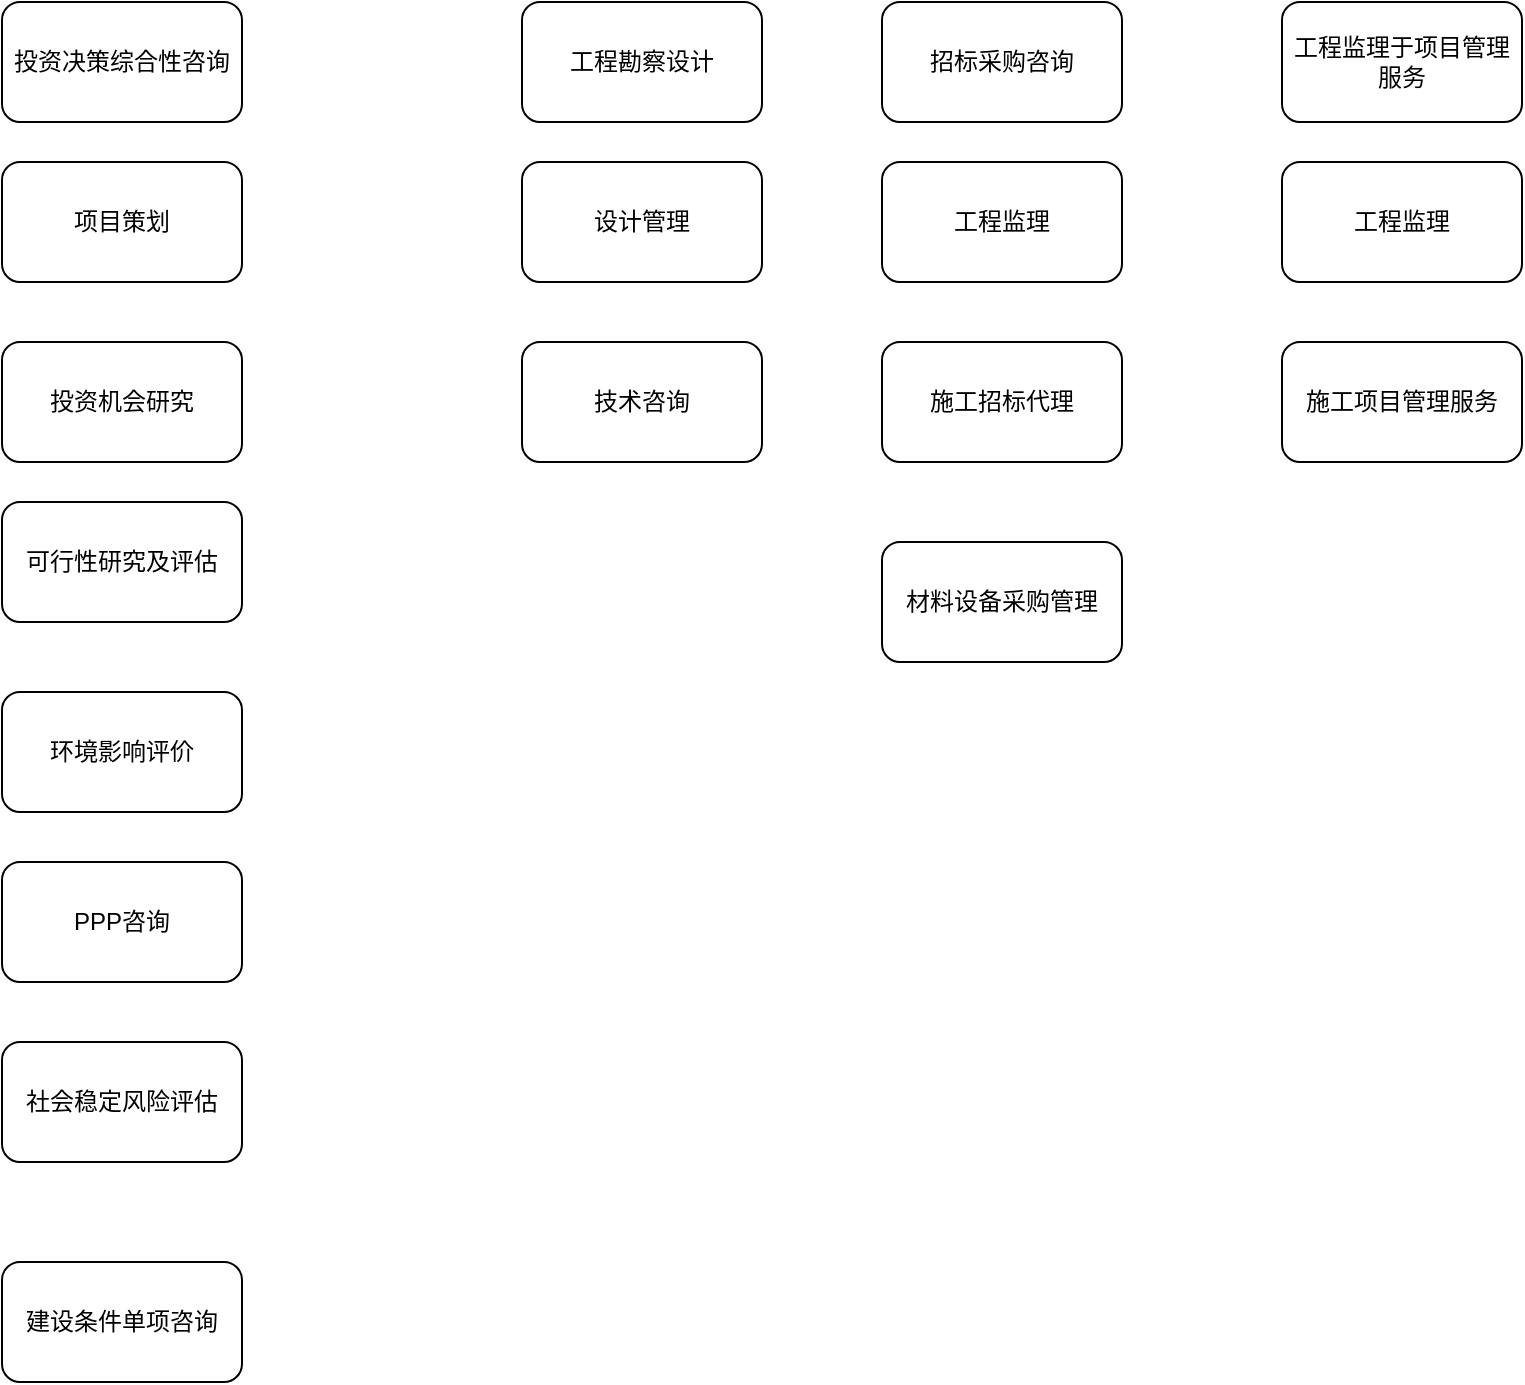 <mxfile version="21.0.6" type="github">
  <diagram name="第 1 页" id="oCZl_pkfP-L_GXJR5iHR">
    <mxGraphModel dx="1434" dy="754" grid="1" gridSize="10" guides="1" tooltips="1" connect="1" arrows="1" fold="1" page="1" pageScale="1" pageWidth="827" pageHeight="1169" math="0" shadow="0">
      <root>
        <mxCell id="0" />
        <mxCell id="1" parent="0" />
        <mxCell id="isAaHnTiM0ybuFo7a36o-1" value="投资决策综合性咨询" style="rounded=1;whiteSpace=wrap;html=1;" vertex="1" parent="1">
          <mxGeometry x="40" y="180" width="120" height="60" as="geometry" />
        </mxCell>
        <mxCell id="isAaHnTiM0ybuFo7a36o-2" value="项目策划" style="rounded=1;whiteSpace=wrap;html=1;" vertex="1" parent="1">
          <mxGeometry x="40" y="260" width="120" height="60" as="geometry" />
        </mxCell>
        <mxCell id="isAaHnTiM0ybuFo7a36o-3" value="投资机会研究" style="rounded=1;whiteSpace=wrap;html=1;" vertex="1" parent="1">
          <mxGeometry x="40" y="350" width="120" height="60" as="geometry" />
        </mxCell>
        <mxCell id="isAaHnTiM0ybuFo7a36o-4" value="可行性研究及评估" style="rounded=1;whiteSpace=wrap;html=1;" vertex="1" parent="1">
          <mxGeometry x="40" y="430" width="120" height="60" as="geometry" />
        </mxCell>
        <mxCell id="isAaHnTiM0ybuFo7a36o-5" value="环境影响评价" style="rounded=1;whiteSpace=wrap;html=1;" vertex="1" parent="1">
          <mxGeometry x="40" y="525" width="120" height="60" as="geometry" />
        </mxCell>
        <mxCell id="isAaHnTiM0ybuFo7a36o-6" value="PPP咨询" style="rounded=1;whiteSpace=wrap;html=1;" vertex="1" parent="1">
          <mxGeometry x="40" y="610" width="120" height="60" as="geometry" />
        </mxCell>
        <mxCell id="isAaHnTiM0ybuFo7a36o-7" value="社会稳定风险评估" style="rounded=1;whiteSpace=wrap;html=1;" vertex="1" parent="1">
          <mxGeometry x="40" y="700" width="120" height="60" as="geometry" />
        </mxCell>
        <mxCell id="isAaHnTiM0ybuFo7a36o-8" value="建设条件单项咨询" style="rounded=1;whiteSpace=wrap;html=1;" vertex="1" parent="1">
          <mxGeometry x="40" y="810" width="120" height="60" as="geometry" />
        </mxCell>
        <mxCell id="isAaHnTiM0ybuFo7a36o-9" value="工程勘察设计" style="rounded=1;whiteSpace=wrap;html=1;" vertex="1" parent="1">
          <mxGeometry x="300" y="180" width="120" height="60" as="geometry" />
        </mxCell>
        <mxCell id="isAaHnTiM0ybuFo7a36o-10" value="设计管理" style="rounded=1;whiteSpace=wrap;html=1;" vertex="1" parent="1">
          <mxGeometry x="300" y="260" width="120" height="60" as="geometry" />
        </mxCell>
        <mxCell id="isAaHnTiM0ybuFo7a36o-11" value="技术咨询" style="rounded=1;whiteSpace=wrap;html=1;" vertex="1" parent="1">
          <mxGeometry x="300" y="350" width="120" height="60" as="geometry" />
        </mxCell>
        <mxCell id="isAaHnTiM0ybuFo7a36o-12" value="招标采购咨询" style="rounded=1;whiteSpace=wrap;html=1;" vertex="1" parent="1">
          <mxGeometry x="480" y="180" width="120" height="60" as="geometry" />
        </mxCell>
        <mxCell id="isAaHnTiM0ybuFo7a36o-13" value="工程监理" style="rounded=1;whiteSpace=wrap;html=1;" vertex="1" parent="1">
          <mxGeometry x="480" y="260" width="120" height="60" as="geometry" />
        </mxCell>
        <mxCell id="isAaHnTiM0ybuFo7a36o-14" value="施工招标代理" style="rounded=1;whiteSpace=wrap;html=1;" vertex="1" parent="1">
          <mxGeometry x="480" y="350" width="120" height="60" as="geometry" />
        </mxCell>
        <mxCell id="isAaHnTiM0ybuFo7a36o-15" value="材料设备采购管理" style="rounded=1;whiteSpace=wrap;html=1;" vertex="1" parent="1">
          <mxGeometry x="480" y="450" width="120" height="60" as="geometry" />
        </mxCell>
        <mxCell id="isAaHnTiM0ybuFo7a36o-16" value="工程监理于项目管理服务" style="rounded=1;whiteSpace=wrap;html=1;" vertex="1" parent="1">
          <mxGeometry x="680" y="180" width="120" height="60" as="geometry" />
        </mxCell>
        <mxCell id="isAaHnTiM0ybuFo7a36o-17" value="工程监理" style="rounded=1;whiteSpace=wrap;html=1;" vertex="1" parent="1">
          <mxGeometry x="680" y="260" width="120" height="60" as="geometry" />
        </mxCell>
        <mxCell id="isAaHnTiM0ybuFo7a36o-18" value="施工项目管理服务" style="rounded=1;whiteSpace=wrap;html=1;" vertex="1" parent="1">
          <mxGeometry x="680" y="350" width="120" height="60" as="geometry" />
        </mxCell>
      </root>
    </mxGraphModel>
  </diagram>
</mxfile>
